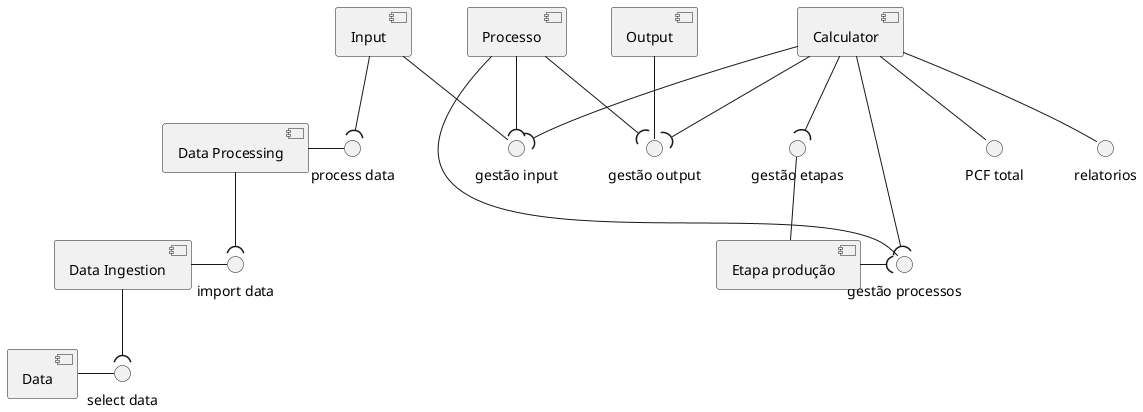 @startuml aquitetura

interface "select data" as selectData
interface "import data" as imp_data
interface "process data" as process_data
interface "gestão input" as gest_input
interface "gestão output" as gest_output
interface "gestão processos" as gest_process
interface "gestão etapas" as gest_etapas
interface "PCF total" as pcf_tot
interface "relatorios" as relatorios 

[Data] as data_comp
data_comp - selectData

[Data Ingestion] as data_ingestion
data_ingestion --( selectData
data_ingestion - imp_data

[Data Processing] as data_processing
data_processing - process_data
data_processing --( imp_data

[Input] as input_comp
input_comp --( process_data
input_comp -- gest_input

[Output] as output_comp
output_comp -- gest_output

[Processo] as processo
processo -- gest_process
processo --( gest_input
processo --( gest_output

[Etapa produção] as etapa
gest_etapas -- etapa
etapa -( gest_process

[Calculator] as calculator
calculator --( gest_process
calculator --( gest_input
calculator --( gest_output
calculator --( gest_etapas
calculator -- pcf_tot
calculator -- relatorios

@enduml
